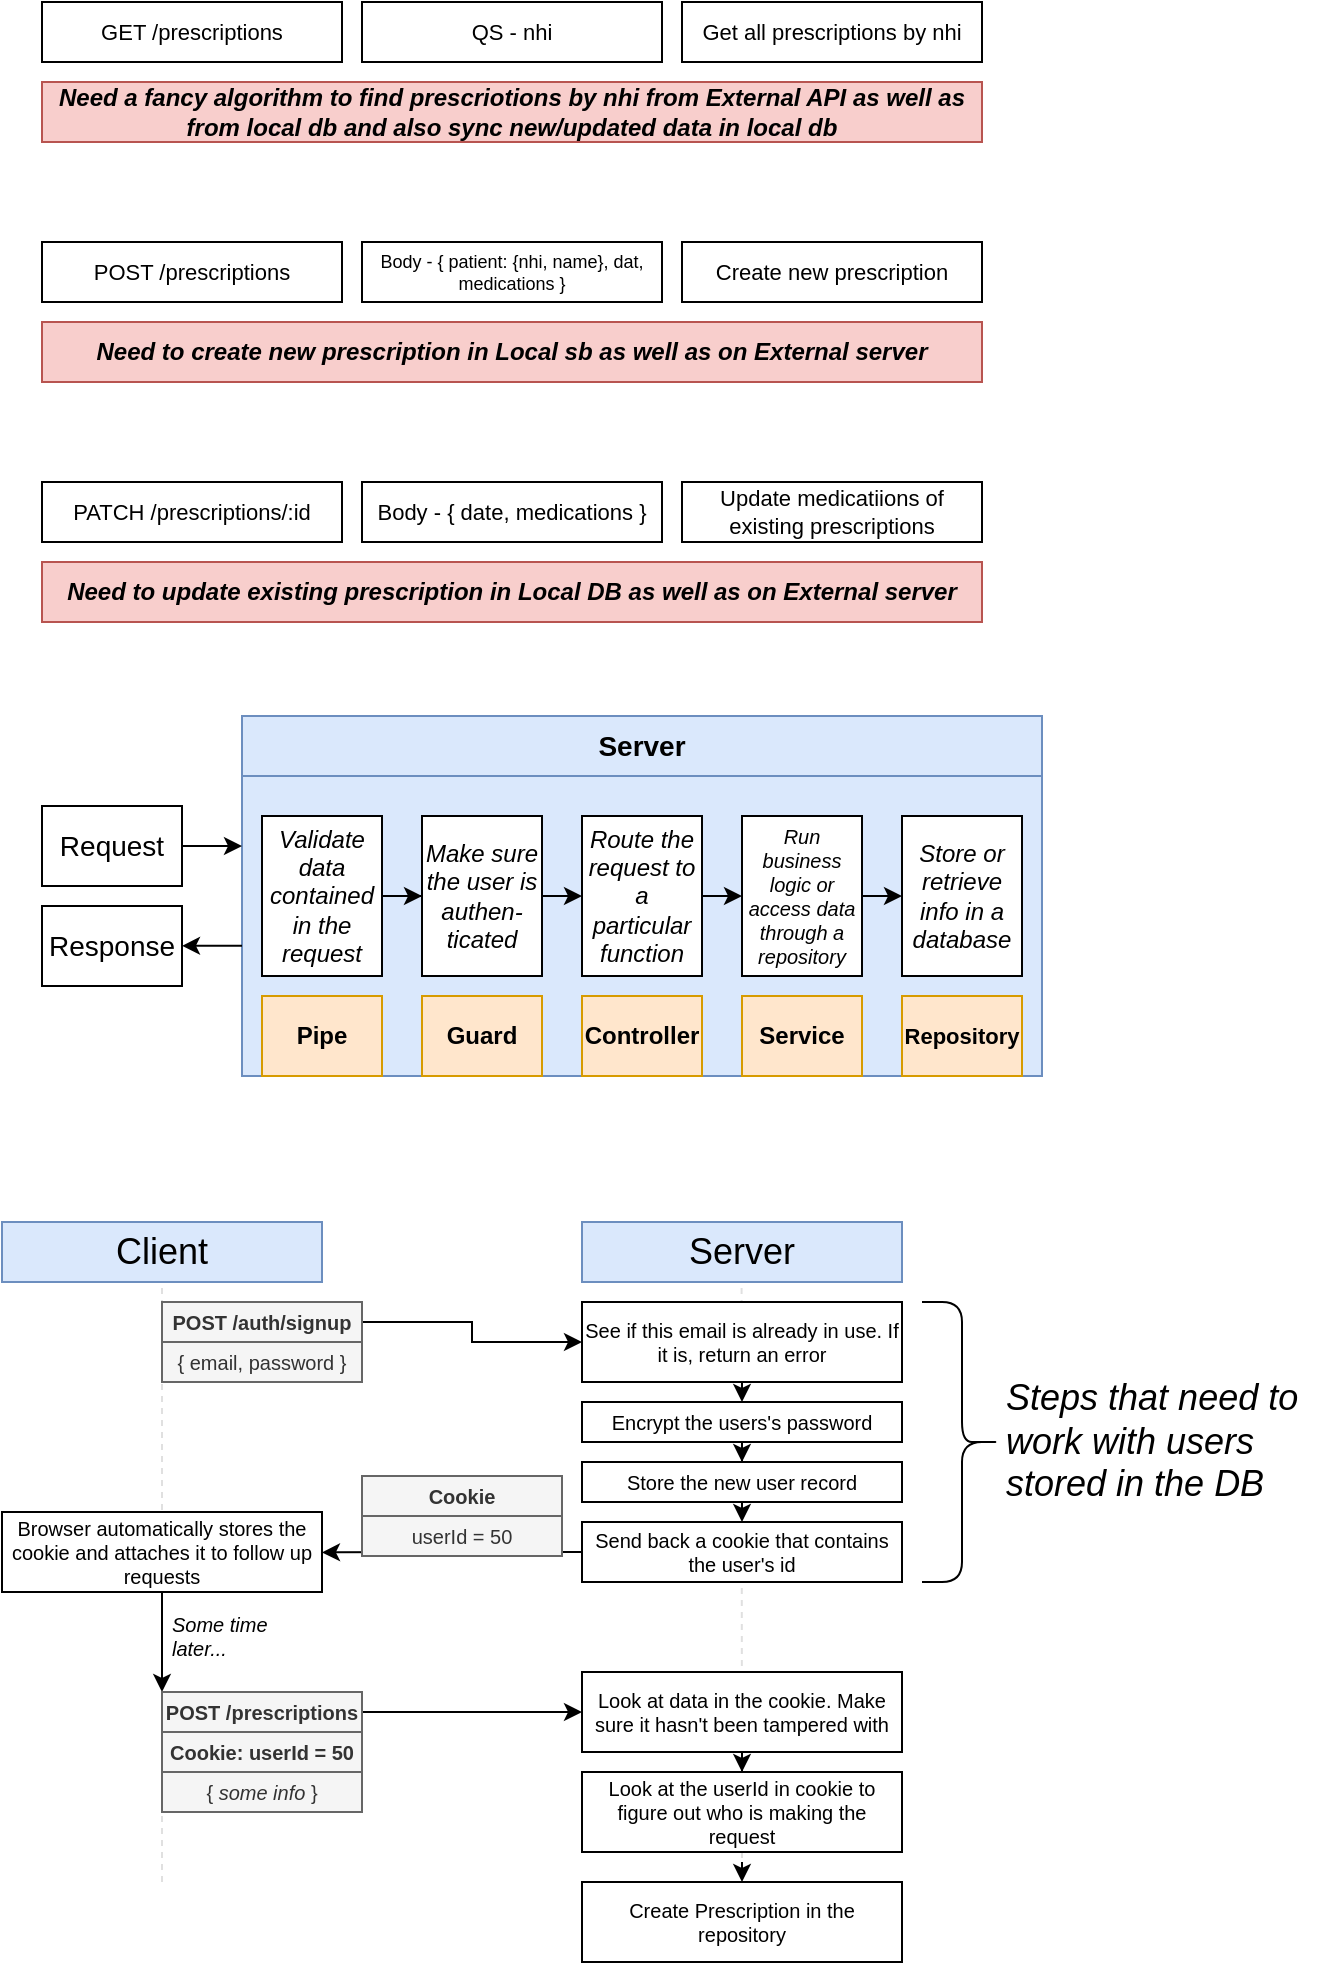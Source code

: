 <mxfile version="21.6.1" type="device">
  <diagram name="Page-1" id="ZQLPf1fucB-6a7tWxrR4">
    <mxGraphModel dx="954" dy="1650" grid="1" gridSize="10" guides="1" tooltips="1" connect="1" arrows="1" fold="1" page="1" pageScale="1" pageWidth="850" pageHeight="1100" math="0" shadow="0">
      <root>
        <mxCell id="0" />
        <mxCell id="1" parent="0" />
        <mxCell id="9QbvSYVYQkTE8SDcvhou-1" value="Client" style="rounded=0;whiteSpace=wrap;html=1;fontSize=18;fillColor=#dae8fc;strokeColor=#6c8ebf;" vertex="1" parent="1">
          <mxGeometry x="390" y="280" width="160" height="30" as="geometry" />
        </mxCell>
        <mxCell id="9QbvSYVYQkTE8SDcvhou-2" value="Server" style="rounded=0;whiteSpace=wrap;html=1;fontSize=18;fillColor=#dae8fc;strokeColor=#6c8ebf;" vertex="1" parent="1">
          <mxGeometry x="680" y="280" width="160" height="30" as="geometry" />
        </mxCell>
        <mxCell id="9QbvSYVYQkTE8SDcvhou-3" value="" style="endArrow=none;html=1;fontSize=18;fillColor=#f5f5f5;strokeColor=#666666;opacity=20;dashed=1;" edge="1" parent="1">
          <mxGeometry width="50" height="50" relative="1" as="geometry">
            <mxPoint x="470" y="610" as="sourcePoint" />
            <mxPoint x="470" y="310" as="targetPoint" />
          </mxGeometry>
        </mxCell>
        <mxCell id="9QbvSYVYQkTE8SDcvhou-4" value="" style="endArrow=none;html=1;fontSize=18;fillColor=#f5f5f5;strokeColor=#666666;opacity=20;dashed=1;" edge="1" parent="1">
          <mxGeometry width="50" height="50" relative="1" as="geometry">
            <mxPoint x="760" y="610" as="sourcePoint" />
            <mxPoint x="759.8" y="310" as="targetPoint" />
          </mxGeometry>
        </mxCell>
        <mxCell id="9QbvSYVYQkTE8SDcvhou-5" style="edgeStyle=orthogonalEdgeStyle;rounded=0;orthogonalLoop=1;jettySize=auto;html=1;exitX=1;exitY=0.5;exitDx=0;exitDy=0;fontSize=10;" edge="1" parent="1" source="9QbvSYVYQkTE8SDcvhou-6" target="9QbvSYVYQkTE8SDcvhou-9">
          <mxGeometry relative="1" as="geometry" />
        </mxCell>
        <mxCell id="9QbvSYVYQkTE8SDcvhou-6" value="POST /auth/signup" style="rounded=0;whiteSpace=wrap;html=1;fontSize=10;fontStyle=1;fillColor=#f5f5f5;strokeColor=#666666;fontColor=#333333;" vertex="1" parent="1">
          <mxGeometry x="470" y="320" width="100" height="20" as="geometry" />
        </mxCell>
        <mxCell id="9QbvSYVYQkTE8SDcvhou-7" value="{ email, password }" style="rounded=0;whiteSpace=wrap;html=1;fontSize=10;fillColor=#f5f5f5;strokeColor=#666666;fontColor=#333333;" vertex="1" parent="1">
          <mxGeometry x="470" y="340" width="100" height="20" as="geometry" />
        </mxCell>
        <mxCell id="9QbvSYVYQkTE8SDcvhou-8" style="edgeStyle=orthogonalEdgeStyle;rounded=0;orthogonalLoop=1;jettySize=auto;html=1;exitX=0.5;exitY=1;exitDx=0;exitDy=0;entryX=0.5;entryY=0;entryDx=0;entryDy=0;fontSize=10;" edge="1" parent="1" source="9QbvSYVYQkTE8SDcvhou-9" target="9QbvSYVYQkTE8SDcvhou-11">
          <mxGeometry relative="1" as="geometry" />
        </mxCell>
        <mxCell id="9QbvSYVYQkTE8SDcvhou-9" value="See if this email is already in use. If it is, return an error" style="rounded=0;whiteSpace=wrap;html=1;fontSize=10;fontStyle=0" vertex="1" parent="1">
          <mxGeometry x="680" y="320" width="160" height="40" as="geometry" />
        </mxCell>
        <mxCell id="9QbvSYVYQkTE8SDcvhou-10" style="edgeStyle=orthogonalEdgeStyle;rounded=0;orthogonalLoop=1;jettySize=auto;html=1;exitX=0.5;exitY=1;exitDx=0;exitDy=0;fontSize=10;" edge="1" parent="1" source="9QbvSYVYQkTE8SDcvhou-11" target="9QbvSYVYQkTE8SDcvhou-13">
          <mxGeometry relative="1" as="geometry" />
        </mxCell>
        <mxCell id="9QbvSYVYQkTE8SDcvhou-11" value="Encrypt the users&#39;s password" style="rounded=0;whiteSpace=wrap;html=1;fontSize=10;fontStyle=0" vertex="1" parent="1">
          <mxGeometry x="680" y="370" width="160" height="20" as="geometry" />
        </mxCell>
        <mxCell id="9QbvSYVYQkTE8SDcvhou-12" style="edgeStyle=orthogonalEdgeStyle;rounded=0;orthogonalLoop=1;jettySize=auto;html=1;exitX=0.5;exitY=1;exitDx=0;exitDy=0;entryX=0.5;entryY=0;entryDx=0;entryDy=0;fontSize=10;" edge="1" parent="1" source="9QbvSYVYQkTE8SDcvhou-13" target="9QbvSYVYQkTE8SDcvhou-15">
          <mxGeometry relative="1" as="geometry" />
        </mxCell>
        <mxCell id="9QbvSYVYQkTE8SDcvhou-13" value="Store the new user record" style="rounded=0;whiteSpace=wrap;html=1;fontSize=10;fontStyle=0" vertex="1" parent="1">
          <mxGeometry x="680" y="400" width="160" height="20" as="geometry" />
        </mxCell>
        <mxCell id="9QbvSYVYQkTE8SDcvhou-14" style="edgeStyle=orthogonalEdgeStyle;rounded=0;orthogonalLoop=1;jettySize=auto;html=1;exitX=0;exitY=0.5;exitDx=0;exitDy=0;fontSize=10;" edge="1" parent="1" source="9QbvSYVYQkTE8SDcvhou-15">
          <mxGeometry relative="1" as="geometry">
            <mxPoint x="550" y="445.2" as="targetPoint" />
          </mxGeometry>
        </mxCell>
        <mxCell id="9QbvSYVYQkTE8SDcvhou-15" value="Send back a cookie that contains the user&#39;s id" style="rounded=0;whiteSpace=wrap;html=1;fontSize=10;fontStyle=0" vertex="1" parent="1">
          <mxGeometry x="680" y="430" width="160" height="30" as="geometry" />
        </mxCell>
        <mxCell id="9QbvSYVYQkTE8SDcvhou-16" value="Cookie" style="rounded=0;whiteSpace=wrap;html=1;fontSize=10;fontStyle=1;fillColor=#f5f5f5;strokeColor=#666666;fontColor=#333333;" vertex="1" parent="1">
          <mxGeometry x="570" y="407" width="100" height="20" as="geometry" />
        </mxCell>
        <mxCell id="9QbvSYVYQkTE8SDcvhou-17" value="userId = 50" style="rounded=0;whiteSpace=wrap;html=1;fontSize=10;fillColor=#f5f5f5;strokeColor=#666666;fontColor=#333333;" vertex="1" parent="1">
          <mxGeometry x="570" y="427" width="100" height="20" as="geometry" />
        </mxCell>
        <mxCell id="9QbvSYVYQkTE8SDcvhou-18" style="edgeStyle=orthogonalEdgeStyle;rounded=0;orthogonalLoop=1;jettySize=auto;html=1;exitX=0.5;exitY=1;exitDx=0;exitDy=0;entryX=0;entryY=0;entryDx=0;entryDy=0;fontSize=10;" edge="1" parent="1" source="9QbvSYVYQkTE8SDcvhou-19" target="9QbvSYVYQkTE8SDcvhou-21">
          <mxGeometry relative="1" as="geometry" />
        </mxCell>
        <mxCell id="9QbvSYVYQkTE8SDcvhou-19" value="Browser automatically stores the cookie and attaches it to follow up requests" style="rounded=0;whiteSpace=wrap;html=1;fontSize=10;fontStyle=0" vertex="1" parent="1">
          <mxGeometry x="390" y="425" width="160" height="40" as="geometry" />
        </mxCell>
        <mxCell id="9QbvSYVYQkTE8SDcvhou-20" style="edgeStyle=orthogonalEdgeStyle;rounded=0;orthogonalLoop=1;jettySize=auto;html=1;exitX=1;exitY=0.5;exitDx=0;exitDy=0;fontSize=10;" edge="1" parent="1" source="9QbvSYVYQkTE8SDcvhou-21" target="9QbvSYVYQkTE8SDcvhou-25">
          <mxGeometry relative="1" as="geometry" />
        </mxCell>
        <mxCell id="9QbvSYVYQkTE8SDcvhou-21" value="POST /prescriptions" style="rounded=0;whiteSpace=wrap;html=1;fontSize=10;fontStyle=1;fillColor=#f5f5f5;strokeColor=#666666;fontColor=#333333;" vertex="1" parent="1">
          <mxGeometry x="470" y="515" width="100" height="20" as="geometry" />
        </mxCell>
        <mxCell id="9QbvSYVYQkTE8SDcvhou-22" value="{ &lt;i&gt;some info&lt;/i&gt; }" style="rounded=0;whiteSpace=wrap;html=1;fontSize=10;fillColor=#f5f5f5;strokeColor=#666666;fontColor=#333333;" vertex="1" parent="1">
          <mxGeometry x="470" y="555" width="100" height="20" as="geometry" />
        </mxCell>
        <mxCell id="9QbvSYVYQkTE8SDcvhou-23" value="Cookie: userId = 50" style="rounded=0;whiteSpace=wrap;html=1;fontSize=10;fontStyle=1;fillColor=#f5f5f5;strokeColor=#666666;fontColor=#333333;" vertex="1" parent="1">
          <mxGeometry x="470" y="535" width="100" height="20" as="geometry" />
        </mxCell>
        <mxCell id="9QbvSYVYQkTE8SDcvhou-24" style="edgeStyle=orthogonalEdgeStyle;rounded=0;orthogonalLoop=1;jettySize=auto;html=1;exitX=0.5;exitY=1;exitDx=0;exitDy=0;fontSize=10;" edge="1" parent="1" source="9QbvSYVYQkTE8SDcvhou-25" target="9QbvSYVYQkTE8SDcvhou-27">
          <mxGeometry relative="1" as="geometry" />
        </mxCell>
        <mxCell id="9QbvSYVYQkTE8SDcvhou-25" value="Look at data in the cookie. Make sure it hasn&#39;t been tampered with" style="rounded=0;whiteSpace=wrap;html=1;fontSize=10;fontStyle=0" vertex="1" parent="1">
          <mxGeometry x="680" y="505" width="160" height="40" as="geometry" />
        </mxCell>
        <mxCell id="9QbvSYVYQkTE8SDcvhou-26" value="Some time later..." style="text;html=1;strokeColor=none;fillColor=none;align=left;verticalAlign=middle;whiteSpace=wrap;rounded=0;fontSize=10;fontStyle=2" vertex="1" parent="1">
          <mxGeometry x="473" y="477" width="60" height="20" as="geometry" />
        </mxCell>
        <mxCell id="9QbvSYVYQkTE8SDcvhou-27" value="Look at the userId in cookie to figure out who is making the request" style="rounded=0;whiteSpace=wrap;html=1;fontSize=10;fontStyle=0" vertex="1" parent="1">
          <mxGeometry x="680" y="555" width="160" height="40" as="geometry" />
        </mxCell>
        <mxCell id="9QbvSYVYQkTE8SDcvhou-28" value="" style="shape=curlyBracket;whiteSpace=wrap;html=1;rounded=1;fontSize=10;align=left;rotation=-180;" vertex="1" parent="1">
          <mxGeometry x="850" y="320" width="40" height="140" as="geometry" />
        </mxCell>
        <mxCell id="9QbvSYVYQkTE8SDcvhou-29" value="Steps that need to work with users stored in the DB" style="text;html=1;strokeColor=none;fillColor=none;align=left;verticalAlign=middle;whiteSpace=wrap;rounded=0;fontSize=18;fontStyle=2" vertex="1" parent="1">
          <mxGeometry x="890" y="380" width="160" height="20" as="geometry" />
        </mxCell>
        <mxCell id="9QbvSYVYQkTE8SDcvhou-30" value="Create Prescription in the repository" style="rounded=0;whiteSpace=wrap;html=1;fontSize=10;fontStyle=0" vertex="1" parent="1">
          <mxGeometry x="680" y="610" width="160" height="40" as="geometry" />
        </mxCell>
        <mxCell id="9QbvSYVYQkTE8SDcvhou-33" style="edgeStyle=orthogonalEdgeStyle;rounded=0;orthogonalLoop=1;jettySize=auto;html=1;exitX=0.5;exitY=1;exitDx=0;exitDy=0;fontSize=10;" edge="1" parent="1">
          <mxGeometry relative="1" as="geometry">
            <mxPoint x="760" y="600" as="sourcePoint" />
            <mxPoint x="760" y="610" as="targetPoint" />
          </mxGeometry>
        </mxCell>
        <mxCell id="9QbvSYVYQkTE8SDcvhou-34" value="GET /prescriptions" style="rounded=0;whiteSpace=wrap;html=1;fontSize=11;" vertex="1" parent="1">
          <mxGeometry x="410" y="-330" width="150" height="30" as="geometry" />
        </mxCell>
        <mxCell id="9QbvSYVYQkTE8SDcvhou-35" value="QS - nhi" style="rounded=0;whiteSpace=wrap;html=1;fontSize=11;" vertex="1" parent="1">
          <mxGeometry x="570" y="-330" width="150" height="30" as="geometry" />
        </mxCell>
        <mxCell id="9QbvSYVYQkTE8SDcvhou-36" value="Get all prescriptions by nhi" style="rounded=0;whiteSpace=wrap;html=1;fontSize=11;" vertex="1" parent="1">
          <mxGeometry x="730" y="-330" width="150" height="30" as="geometry" />
        </mxCell>
        <mxCell id="9QbvSYVYQkTE8SDcvhou-37" value="POST /prescriptions" style="rounded=0;whiteSpace=wrap;html=1;fontSize=11;" vertex="1" parent="1">
          <mxGeometry x="410" y="-210" width="150" height="30" as="geometry" />
        </mxCell>
        <mxCell id="9QbvSYVYQkTE8SDcvhou-38" value="Body - { patient: {nhi, name}, dat, medications }" style="rounded=0;whiteSpace=wrap;html=1;fontSize=9;" vertex="1" parent="1">
          <mxGeometry x="570" y="-210" width="150" height="30" as="geometry" />
        </mxCell>
        <mxCell id="9QbvSYVYQkTE8SDcvhou-39" value="Create new prescription" style="rounded=0;whiteSpace=wrap;html=1;fontSize=11;" vertex="1" parent="1">
          <mxGeometry x="730" y="-210" width="150" height="30" as="geometry" />
        </mxCell>
        <mxCell id="9QbvSYVYQkTE8SDcvhou-40" value="PATCH /prescriptions/:id" style="rounded=0;whiteSpace=wrap;html=1;fontSize=11;" vertex="1" parent="1">
          <mxGeometry x="410" y="-90" width="150" height="30" as="geometry" />
        </mxCell>
        <mxCell id="9QbvSYVYQkTE8SDcvhou-41" value="Body - { date, medications }" style="rounded=0;whiteSpace=wrap;html=1;fontSize=11;" vertex="1" parent="1">
          <mxGeometry x="570" y="-90" width="150" height="30" as="geometry" />
        </mxCell>
        <mxCell id="9QbvSYVYQkTE8SDcvhou-42" value="Update medicatiions of existing prescriptions" style="rounded=0;whiteSpace=wrap;html=1;fontSize=11;" vertex="1" parent="1">
          <mxGeometry x="730" y="-90" width="150" height="30" as="geometry" />
        </mxCell>
        <mxCell id="9QbvSYVYQkTE8SDcvhou-43" value="Need a fancy algorithm to find prescriotions by nhi from External API as well as from local db and also sync new/updated data in local db" style="rounded=0;whiteSpace=wrap;html=1;fontStyle=3;fillColor=#f8cecc;strokeColor=#b85450;" vertex="1" parent="1">
          <mxGeometry x="410" y="-290" width="470" height="30" as="geometry" />
        </mxCell>
        <mxCell id="9QbvSYVYQkTE8SDcvhou-44" value="Need to create new prescription in Local sb as well as on External server" style="rounded=0;whiteSpace=wrap;html=1;fontStyle=3;fillColor=#f8cecc;strokeColor=#b85450;" vertex="1" parent="1">
          <mxGeometry x="410" y="-170" width="470" height="30" as="geometry" />
        </mxCell>
        <mxCell id="9QbvSYVYQkTE8SDcvhou-45" value="Need to update existing prescription in Local DB as well as on External server" style="rounded=0;whiteSpace=wrap;html=1;fontStyle=3;fillColor=#f8cecc;strokeColor=#b85450;" vertex="1" parent="1">
          <mxGeometry x="410" y="-50" width="470" height="30" as="geometry" />
        </mxCell>
        <mxCell id="9QbvSYVYQkTE8SDcvhou-79" value="Server" style="rounded=0;whiteSpace=wrap;html=1;shadow=0;strokeWidth=1;fontSize=14;fontStyle=1;fillColor=#dae8fc;strokeColor=#6c8ebf;" vertex="1" parent="1">
          <mxGeometry x="510" y="27" width="400" height="30" as="geometry" />
        </mxCell>
        <mxCell id="9QbvSYVYQkTE8SDcvhou-80" value="" style="rounded=0;whiteSpace=wrap;html=1;shadow=0;strokeWidth=1;fontSize=14;fontStyle=1;fillColor=#dae8fc;strokeColor=#6c8ebf;" vertex="1" parent="1">
          <mxGeometry x="510" y="57" width="400" height="150" as="geometry" />
        </mxCell>
        <mxCell id="9QbvSYVYQkTE8SDcvhou-81" style="edgeStyle=orthogonalEdgeStyle;rounded=0;orthogonalLoop=1;jettySize=auto;html=1;exitX=1;exitY=0.5;exitDx=0;exitDy=0;strokeWidth=1;fontSize=14;" edge="1" parent="1" source="9QbvSYVYQkTE8SDcvhou-82">
          <mxGeometry relative="1" as="geometry">
            <mxPoint x="510" y="91.905" as="targetPoint" />
          </mxGeometry>
        </mxCell>
        <mxCell id="9QbvSYVYQkTE8SDcvhou-82" value="Request" style="rounded=0;whiteSpace=wrap;html=1;shadow=0;strokeWidth=1;fontSize=14;" vertex="1" parent="1">
          <mxGeometry x="410" y="72" width="70" height="40" as="geometry" />
        </mxCell>
        <mxCell id="9QbvSYVYQkTE8SDcvhou-83" style="edgeStyle=orthogonalEdgeStyle;rounded=0;orthogonalLoop=1;jettySize=auto;html=1;exitX=1;exitY=0.5;exitDx=0;exitDy=0;strokeWidth=1;fontSize=14;entryX=1;entryY=0.5;entryDx=0;entryDy=0;" edge="1" parent="1" target="9QbvSYVYQkTE8SDcvhou-84">
          <mxGeometry relative="1" as="geometry">
            <mxPoint x="510" y="141.905" as="sourcePoint" />
          </mxGeometry>
        </mxCell>
        <mxCell id="9QbvSYVYQkTE8SDcvhou-84" value="Response" style="rounded=0;whiteSpace=wrap;html=1;shadow=0;strokeWidth=1;fontSize=14;" vertex="1" parent="1">
          <mxGeometry x="410" y="122" width="70" height="40" as="geometry" />
        </mxCell>
        <mxCell id="9QbvSYVYQkTE8SDcvhou-85" style="edgeStyle=orthogonalEdgeStyle;rounded=0;orthogonalLoop=1;jettySize=auto;html=1;exitX=1;exitY=0.5;exitDx=0;exitDy=0;strokeWidth=1;fontSize=12;" edge="1" parent="1" source="9QbvSYVYQkTE8SDcvhou-86" target="9QbvSYVYQkTE8SDcvhou-88">
          <mxGeometry relative="1" as="geometry" />
        </mxCell>
        <mxCell id="9QbvSYVYQkTE8SDcvhou-86" value="Validate data contained in the request" style="rounded=0;whiteSpace=wrap;html=1;shadow=0;strokeWidth=1;fontSize=12;fontStyle=2" vertex="1" parent="1">
          <mxGeometry x="520" y="77" width="60" height="80" as="geometry" />
        </mxCell>
        <mxCell id="9QbvSYVYQkTE8SDcvhou-87" style="edgeStyle=orthogonalEdgeStyle;rounded=0;orthogonalLoop=1;jettySize=auto;html=1;exitX=1;exitY=0.5;exitDx=0;exitDy=0;entryX=0;entryY=0.5;entryDx=0;entryDy=0;strokeWidth=1;fontSize=12;" edge="1" parent="1" source="9QbvSYVYQkTE8SDcvhou-88" target="9QbvSYVYQkTE8SDcvhou-89">
          <mxGeometry relative="1" as="geometry" />
        </mxCell>
        <mxCell id="9QbvSYVYQkTE8SDcvhou-88" value="Make sure the user is authen-ticated" style="rounded=0;whiteSpace=wrap;html=1;shadow=0;strokeWidth=1;fontSize=12;fontStyle=2" vertex="1" parent="1">
          <mxGeometry x="600" y="77" width="60" height="80" as="geometry" />
        </mxCell>
        <mxCell id="9QbvSYVYQkTE8SDcvhou-89" value="Route the request to a particular function" style="rounded=0;whiteSpace=wrap;html=1;shadow=0;strokeWidth=1;fontSize=12;fontStyle=2" vertex="1" parent="1">
          <mxGeometry x="680" y="77" width="60" height="80" as="geometry" />
        </mxCell>
        <mxCell id="9QbvSYVYQkTE8SDcvhou-90" style="edgeStyle=orthogonalEdgeStyle;rounded=0;orthogonalLoop=1;jettySize=auto;html=1;exitX=1;exitY=0.5;exitDx=0;exitDy=0;entryX=0;entryY=0.5;entryDx=0;entryDy=0;strokeWidth=1;fontSize=12;" edge="1" parent="1" target="9QbvSYVYQkTE8SDcvhou-91">
          <mxGeometry relative="1" as="geometry">
            <mxPoint x="740" y="117" as="sourcePoint" />
          </mxGeometry>
        </mxCell>
        <mxCell id="9QbvSYVYQkTE8SDcvhou-91" value="Run business logic or access data through a repository" style="rounded=0;whiteSpace=wrap;html=1;shadow=0;strokeWidth=1;fontSize=10;fontStyle=2" vertex="1" parent="1">
          <mxGeometry x="760" y="77" width="60" height="80" as="geometry" />
        </mxCell>
        <mxCell id="9QbvSYVYQkTE8SDcvhou-92" style="edgeStyle=orthogonalEdgeStyle;rounded=0;orthogonalLoop=1;jettySize=auto;html=1;exitX=1;exitY=0.5;exitDx=0;exitDy=0;entryX=0;entryY=0.5;entryDx=0;entryDy=0;strokeWidth=1;fontSize=12;" edge="1" parent="1" target="9QbvSYVYQkTE8SDcvhou-93">
          <mxGeometry relative="1" as="geometry">
            <mxPoint x="820" y="117" as="sourcePoint" />
          </mxGeometry>
        </mxCell>
        <mxCell id="9QbvSYVYQkTE8SDcvhou-93" value="Store or retrieve info in a database" style="rounded=0;whiteSpace=wrap;html=1;shadow=0;strokeWidth=1;fontSize=12;fontStyle=2" vertex="1" parent="1">
          <mxGeometry x="840" y="77" width="60" height="80" as="geometry" />
        </mxCell>
        <mxCell id="9QbvSYVYQkTE8SDcvhou-94" value="Pipe" style="rounded=0;whiteSpace=wrap;html=1;shadow=0;strokeWidth=1;fontSize=12;fontStyle=1;fillColor=#ffe6cc;strokeColor=#d79b00;" vertex="1" parent="1">
          <mxGeometry x="520" y="167" width="60" height="40" as="geometry" />
        </mxCell>
        <mxCell id="9QbvSYVYQkTE8SDcvhou-95" value="Guard" style="rounded=0;whiteSpace=wrap;html=1;shadow=0;strokeWidth=1;fontSize=12;fontStyle=1;fillColor=#ffe6cc;strokeColor=#d79b00;" vertex="1" parent="1">
          <mxGeometry x="600" y="167" width="60" height="40" as="geometry" />
        </mxCell>
        <mxCell id="9QbvSYVYQkTE8SDcvhou-96" value="Controller" style="rounded=0;whiteSpace=wrap;html=1;shadow=0;strokeWidth=1;fontSize=12;fontStyle=1;fillColor=#ffe6cc;strokeColor=#d79b00;" vertex="1" parent="1">
          <mxGeometry x="680" y="167" width="60" height="40" as="geometry" />
        </mxCell>
        <mxCell id="9QbvSYVYQkTE8SDcvhou-97" value="Service" style="rounded=0;whiteSpace=wrap;html=1;shadow=0;strokeWidth=1;fontSize=12;fontStyle=1;fillColor=#ffe6cc;strokeColor=#d79b00;" vertex="1" parent="1">
          <mxGeometry x="760" y="167" width="60" height="40" as="geometry" />
        </mxCell>
        <mxCell id="9QbvSYVYQkTE8SDcvhou-98" value="Repository" style="rounded=0;whiteSpace=wrap;html=1;shadow=0;strokeWidth=1;fontSize=11;fontStyle=1;fillColor=#ffe6cc;strokeColor=#d79b00;" vertex="1" parent="1">
          <mxGeometry x="840" y="167" width="60" height="40" as="geometry" />
        </mxCell>
      </root>
    </mxGraphModel>
  </diagram>
</mxfile>
